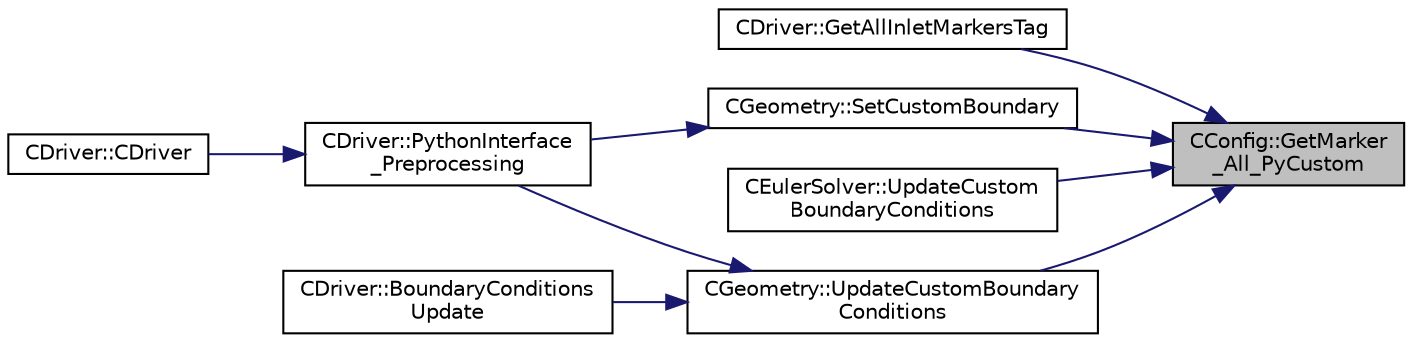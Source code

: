 digraph "CConfig::GetMarker_All_PyCustom"
{
 // LATEX_PDF_SIZE
  edge [fontname="Helvetica",fontsize="10",labelfontname="Helvetica",labelfontsize="10"];
  node [fontname="Helvetica",fontsize="10",shape=record];
  rankdir="RL";
  Node1 [label="CConfig::GetMarker\l_All_PyCustom",height=0.2,width=0.4,color="black", fillcolor="grey75", style="filled", fontcolor="black",tooltip="Get the Python customization for a marker val_marker."];
  Node1 -> Node2 [dir="back",color="midnightblue",fontsize="10",style="solid",fontname="Helvetica"];
  Node2 [label="CDriver::GetAllInletMarkersTag",height=0.2,width=0.4,color="black", fillcolor="white", style="filled",URL="$classCDriver.html#afca86b7c54972cf0d9162329d835d09b",tooltip="Get all the (subsonic) inlet boundary markers tags."];
  Node1 -> Node3 [dir="back",color="midnightblue",fontsize="10",style="solid",fontname="Helvetica"];
  Node3 [label="CGeometry::SetCustomBoundary",height=0.2,width=0.4,color="black", fillcolor="white", style="filled",URL="$classCGeometry.html#a15dd9fe9352493c70f21b217bab034ea",tooltip="Set the data containers for customized boundary conditions."];
  Node3 -> Node4 [dir="back",color="midnightblue",fontsize="10",style="solid",fontname="Helvetica"];
  Node4 [label="CDriver::PythonInterface\l_Preprocessing",height=0.2,width=0.4,color="black", fillcolor="white", style="filled",URL="$classCDriver.html#aff17f90d1f041cac6ddaf9d3f7450dbe",tooltip="Initialize Python interface functionalities."];
  Node4 -> Node5 [dir="back",color="midnightblue",fontsize="10",style="solid",fontname="Helvetica"];
  Node5 [label="CDriver::CDriver",height=0.2,width=0.4,color="black", fillcolor="white", style="filled",URL="$classCDriver.html#a3fca4a013a6efa9bbb38fe78a86b5f3d",tooltip="Constructor of the class."];
  Node1 -> Node6 [dir="back",color="midnightblue",fontsize="10",style="solid",fontname="Helvetica"];
  Node6 [label="CEulerSolver::UpdateCustom\lBoundaryConditions",height=0.2,width=0.4,color="black", fillcolor="white", style="filled",URL="$classCEulerSolver.html#afcf86d9b48f3c9c6d221d1e8554fe0d3",tooltip="Update the multi-grid structure for the customized boundary conditions."];
  Node1 -> Node7 [dir="back",color="midnightblue",fontsize="10",style="solid",fontname="Helvetica"];
  Node7 [label="CGeometry::UpdateCustomBoundary\lConditions",height=0.2,width=0.4,color="black", fillcolor="white", style="filled",URL="$classCGeometry.html#a65d6e849b384ed08a35930f360aedda6",tooltip="Update the multi-grid structure for the customized boundary conditions."];
  Node7 -> Node8 [dir="back",color="midnightblue",fontsize="10",style="solid",fontname="Helvetica"];
  Node8 [label="CDriver::BoundaryConditions\lUpdate",height=0.2,width=0.4,color="black", fillcolor="white", style="filled",URL="$classCDriver.html#a77b0a53f8b2462e44d5e34299e3ef1c6",tooltip="Process the boundary conditions and update the multigrid structure."];
  Node7 -> Node4 [dir="back",color="midnightblue",fontsize="10",style="solid",fontname="Helvetica"];
}
